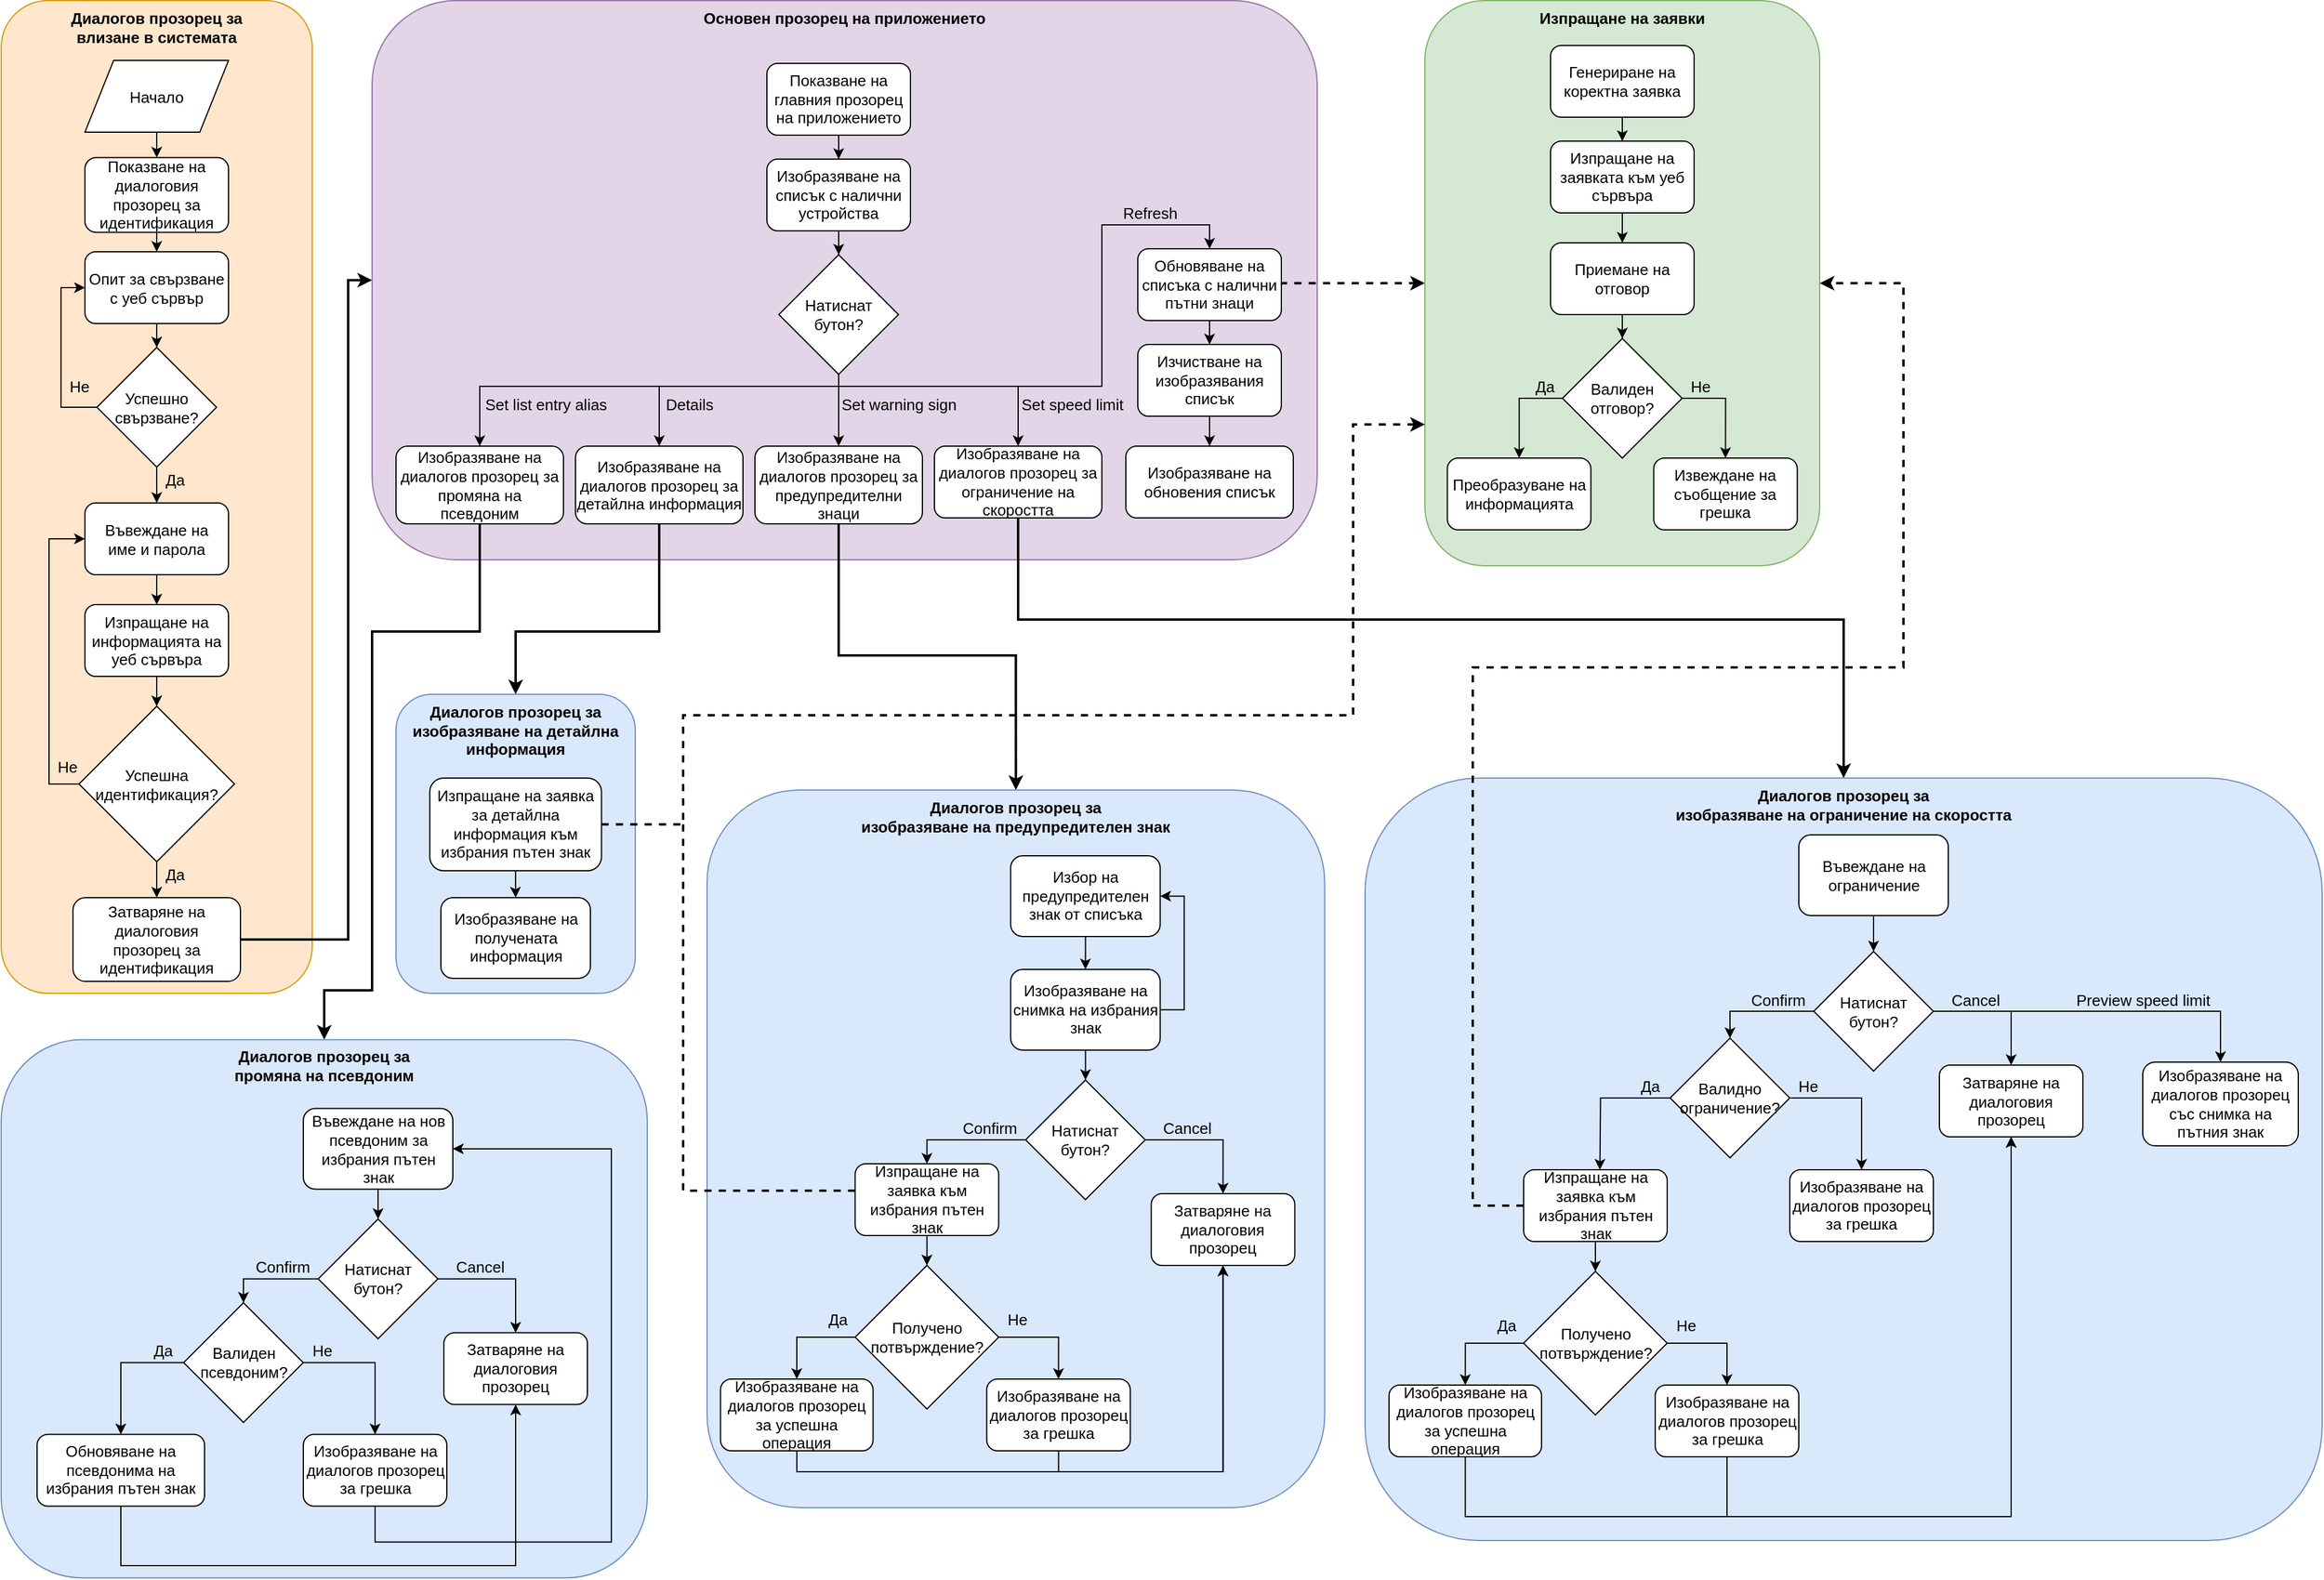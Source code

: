<mxfile version="12.7.4" type="device"><diagram id="zI6lfcJZvaM12TUqczS_" name="Page-1"><mxGraphModel dx="3197" dy="1188" grid="1" gridSize="10" guides="1" tooltips="1" connect="1" arrows="1" fold="1" page="1" pageScale="1" pageWidth="827" pageHeight="1169" math="0" shadow="0"><root><mxCell id="0"/><mxCell id="1" parent="0"/><mxCell id="-FjTckWxb3Ycc5qxKG0s-1" value="Диалогов прозорец за&lt;br style=&quot;font-size: 13px;&quot;&gt;влизане в системата" style="rounded=1;whiteSpace=wrap;html=1;fillColor=#ffe6cc;strokeColor=#d79b00;verticalAlign=top;fontStyle=1;fontSize=13;" parent="1" vertex="1"><mxGeometry x="-760" y="42.5" width="260" height="830" as="geometry"/></mxCell><mxCell id="-FjTckWxb3Ycc5qxKG0s-2" style="edgeStyle=orthogonalEdgeStyle;rounded=0;orthogonalLoop=1;jettySize=auto;html=1;entryX=0.5;entryY=0;entryDx=0;entryDy=0;fontSize=13;" parent="1" source="-FjTckWxb3Ycc5qxKG0s-3" target="-FjTckWxb3Ycc5qxKG0s-6" edge="1"><mxGeometry relative="1" as="geometry"/></mxCell><mxCell id="-FjTckWxb3Ycc5qxKG0s-3" value="Показване на диалоговия прозорец за идентификация" style="rounded=1;whiteSpace=wrap;html=1;fontSize=13;" parent="1" vertex="1"><mxGeometry x="-690" y="173.75" width="120" height="62.5" as="geometry"/></mxCell><mxCell id="I7zD-82byIb6SWqSSyx1-207" style="edgeStyle=orthogonalEdgeStyle;rounded=0;orthogonalLoop=1;jettySize=auto;html=1;entryX=0.5;entryY=0;entryDx=0;entryDy=0;endArrow=classic;endFill=1;strokeWidth=1;fontSize=13;" edge="1" parent="1" source="-FjTckWxb3Ycc5qxKG0s-5" target="-FjTckWxb3Ycc5qxKG0s-3"><mxGeometry relative="1" as="geometry"/></mxCell><mxCell id="-FjTckWxb3Ycc5qxKG0s-5" value="Начало" style="shape=parallelogram;perimeter=parallelogramPerimeter;whiteSpace=wrap;html=1;fontSize=13;" parent="1" vertex="1"><mxGeometry x="-690" y="92.5" width="120" height="60" as="geometry"/></mxCell><mxCell id="-FjTckWxb3Ycc5qxKG0s-9" style="edgeStyle=orthogonalEdgeStyle;rounded=0;orthogonalLoop=1;jettySize=auto;html=1;entryX=0.5;entryY=0;entryDx=0;entryDy=0;fontSize=13;" parent="1" source="-FjTckWxb3Ycc5qxKG0s-6" target="-FjTckWxb3Ycc5qxKG0s-8" edge="1"><mxGeometry relative="1" as="geometry"/></mxCell><mxCell id="-FjTckWxb3Ycc5qxKG0s-6" value="Опит за свързване&lt;br style=&quot;font-size: 13px;&quot;&gt;с уеб сървър" style="rounded=1;whiteSpace=wrap;html=1;fontSize=13;" parent="1" vertex="1"><mxGeometry x="-690" y="252.5" width="120" height="60" as="geometry"/></mxCell><mxCell id="-FjTckWxb3Ycc5qxKG0s-10" style="edgeStyle=orthogonalEdgeStyle;rounded=0;orthogonalLoop=1;jettySize=auto;html=1;entryX=0;entryY=0.5;entryDx=0;entryDy=0;exitX=0;exitY=0.5;exitDx=0;exitDy=0;fontSize=13;" parent="1" source="-FjTckWxb3Ycc5qxKG0s-8" target="-FjTckWxb3Ycc5qxKG0s-6" edge="1"><mxGeometry relative="1" as="geometry"/></mxCell><mxCell id="-FjTckWxb3Ycc5qxKG0s-13" style="edgeStyle=orthogonalEdgeStyle;rounded=0;orthogonalLoop=1;jettySize=auto;html=1;entryX=0.5;entryY=0;entryDx=0;entryDy=0;fontSize=13;" parent="1" source="-FjTckWxb3Ycc5qxKG0s-8" target="-FjTckWxb3Ycc5qxKG0s-12" edge="1"><mxGeometry relative="1" as="geometry"/></mxCell><mxCell id="-FjTckWxb3Ycc5qxKG0s-8" value="Успешно свързване?" style="rhombus;whiteSpace=wrap;html=1;fontSize=13;" parent="1" vertex="1"><mxGeometry x="-680" y="332.5" width="100" height="100" as="geometry"/></mxCell><mxCell id="-FjTckWxb3Ycc5qxKG0s-17" style="edgeStyle=orthogonalEdgeStyle;rounded=0;orthogonalLoop=1;jettySize=auto;html=1;entryX=0.5;entryY=0;entryDx=0;entryDy=0;fontSize=13;" parent="1" source="-FjTckWxb3Ycc5qxKG0s-12" target="-FjTckWxb3Ycc5qxKG0s-15" edge="1"><mxGeometry relative="1" as="geometry"/></mxCell><mxCell id="-FjTckWxb3Ycc5qxKG0s-12" value="Въвеждане на&lt;br style=&quot;font-size: 13px;&quot;&gt;име и парола" style="rounded=1;whiteSpace=wrap;html=1;fontSize=13;" parent="1" vertex="1"><mxGeometry x="-690" y="462.5" width="120" height="60" as="geometry"/></mxCell><mxCell id="-FjTckWxb3Ycc5qxKG0s-14" value="Да" style="text;html=1;align=center;verticalAlign=middle;resizable=0;points=[];autosize=1;fontSize=13;" parent="1" vertex="1"><mxGeometry x="-630" y="432.5" width="30" height="20" as="geometry"/></mxCell><mxCell id="-FjTckWxb3Ycc5qxKG0s-20" style="edgeStyle=orthogonalEdgeStyle;rounded=0;orthogonalLoop=1;jettySize=auto;html=1;entryX=0.5;entryY=0;entryDx=0;entryDy=0;fontSize=13;" parent="1" source="-FjTckWxb3Ycc5qxKG0s-15" target="-FjTckWxb3Ycc5qxKG0s-19" edge="1"><mxGeometry relative="1" as="geometry"/></mxCell><mxCell id="-FjTckWxb3Ycc5qxKG0s-15" value="Изпращане на информацията на уеб сървъра" style="rounded=1;whiteSpace=wrap;html=1;fontSize=13;" parent="1" vertex="1"><mxGeometry x="-690" y="547.5" width="120" height="60" as="geometry"/></mxCell><mxCell id="-FjTckWxb3Ycc5qxKG0s-21" style="edgeStyle=orthogonalEdgeStyle;rounded=0;orthogonalLoop=1;jettySize=auto;html=1;entryX=0;entryY=0.5;entryDx=0;entryDy=0;exitX=0;exitY=0.5;exitDx=0;exitDy=0;fontSize=13;" parent="1" source="-FjTckWxb3Ycc5qxKG0s-19" target="-FjTckWxb3Ycc5qxKG0s-12" edge="1"><mxGeometry relative="1" as="geometry"><Array as="points"><mxPoint x="-720" y="697.5"/><mxPoint x="-720" y="492.5"/></Array></mxGeometry></mxCell><mxCell id="-FjTckWxb3Ycc5qxKG0s-25" style="edgeStyle=orthogonalEdgeStyle;rounded=0;orthogonalLoop=1;jettySize=auto;html=1;fontSize=13;" parent="1" source="-FjTckWxb3Ycc5qxKG0s-19" target="-FjTckWxb3Ycc5qxKG0s-24" edge="1"><mxGeometry relative="1" as="geometry"/></mxCell><mxCell id="-FjTckWxb3Ycc5qxKG0s-19" value="Успешна идентификация?" style="rhombus;whiteSpace=wrap;html=1;fontSize=13;" parent="1" vertex="1"><mxGeometry x="-695" y="632.5" width="130" height="130" as="geometry"/></mxCell><mxCell id="-FjTckWxb3Ycc5qxKG0s-27" style="edgeStyle=orthogonalEdgeStyle;rounded=0;orthogonalLoop=1;jettySize=auto;html=1;entryX=0;entryY=0.5;entryDx=0;entryDy=0;strokeWidth=2;exitX=1;exitY=0.5;exitDx=0;exitDy=0;fontSize=13;" parent="1" source="-FjTckWxb3Ycc5qxKG0s-24" target="-FjTckWxb3Ycc5qxKG0s-26" edge="1"><mxGeometry relative="1" as="geometry"><Array as="points"><mxPoint x="-470" y="828"/><mxPoint x="-470" y="276"/></Array></mxGeometry></mxCell><mxCell id="-FjTckWxb3Ycc5qxKG0s-24" value="Затваряне на диалоговия&lt;br style=&quot;font-size: 13px;&quot;&gt;прозорец за идентификация" style="rounded=1;whiteSpace=wrap;html=1;fontSize=13;" parent="1" vertex="1"><mxGeometry x="-700" y="792.5" width="140" height="70" as="geometry"/></mxCell><mxCell id="-FjTckWxb3Ycc5qxKG0s-26" value="Основен прозорец на приложението" style="rounded=1;whiteSpace=wrap;html=1;verticalAlign=top;fontStyle=1;fillColor=#e1d5e7;strokeColor=#9673a6;fontSize=13;" parent="1" vertex="1"><mxGeometry x="-450" y="42.5" width="790" height="467.5" as="geometry"/></mxCell><mxCell id="-FjTckWxb3Ycc5qxKG0s-28" value="Да" style="text;html=1;align=center;verticalAlign=middle;resizable=0;points=[];autosize=1;fontSize=13;" parent="1" vertex="1"><mxGeometry x="-630" y="762.5" width="30" height="20" as="geometry"/></mxCell><mxCell id="I7zD-82byIb6SWqSSyx1-5" style="edgeStyle=orthogonalEdgeStyle;rounded=0;orthogonalLoop=1;jettySize=auto;html=1;entryX=0.5;entryY=0;entryDx=0;entryDy=0;fontSize=13;" edge="1" parent="1" source="-FjTckWxb3Ycc5qxKG0s-29" target="I7zD-82byIb6SWqSSyx1-2"><mxGeometry relative="1" as="geometry"/></mxCell><mxCell id="-FjTckWxb3Ycc5qxKG0s-29" value="Изобразяване на списък с налични устройства" style="rounded=1;whiteSpace=wrap;html=1;fontSize=13;" parent="1" vertex="1"><mxGeometry x="-120" y="175" width="120" height="60" as="geometry"/></mxCell><mxCell id="I7zD-82byIb6SWqSSyx1-4" style="edgeStyle=orthogonalEdgeStyle;rounded=0;orthogonalLoop=1;jettySize=auto;html=1;entryX=0.5;entryY=0;entryDx=0;entryDy=0;fontSize=13;" edge="1" parent="1" source="I7zD-82byIb6SWqSSyx1-1" target="-FjTckWxb3Ycc5qxKG0s-29"><mxGeometry relative="1" as="geometry"/></mxCell><mxCell id="I7zD-82byIb6SWqSSyx1-1" value="Показване на главния прозорец&lt;br style=&quot;font-size: 13px;&quot;&gt;на приложението" style="rounded=1;whiteSpace=wrap;html=1;fontSize=13;" vertex="1" parent="1"><mxGeometry x="-120" y="95" width="120" height="60" as="geometry"/></mxCell><mxCell id="I7zD-82byIb6SWqSSyx1-6" style="edgeStyle=orthogonalEdgeStyle;rounded=0;orthogonalLoop=1;jettySize=auto;html=1;entryX=0.5;entryY=0;entryDx=0;entryDy=0;exitX=0.5;exitY=1;exitDx=0;exitDy=0;fontSize=13;" edge="1" parent="1" source="I7zD-82byIb6SWqSSyx1-2" target="I7zD-82byIb6SWqSSyx1-3"><mxGeometry relative="1" as="geometry"><Array as="points"><mxPoint x="-60" y="365"/><mxPoint x="-360" y="365"/></Array></mxGeometry></mxCell><mxCell id="I7zD-82byIb6SWqSSyx1-10" style="edgeStyle=orthogonalEdgeStyle;rounded=0;orthogonalLoop=1;jettySize=auto;html=1;entryX=0.5;entryY=0;entryDx=0;entryDy=0;exitX=0.5;exitY=1;exitDx=0;exitDy=0;fontSize=13;" edge="1" parent="1" source="I7zD-82byIb6SWqSSyx1-2" target="I7zD-82byIb6SWqSSyx1-7"><mxGeometry relative="1" as="geometry"><Array as="points"><mxPoint x="-60" y="365"/><mxPoint x="-210" y="365"/></Array></mxGeometry></mxCell><mxCell id="I7zD-82byIb6SWqSSyx1-11" style="edgeStyle=orthogonalEdgeStyle;rounded=0;orthogonalLoop=1;jettySize=auto;html=1;entryX=0.5;entryY=0;entryDx=0;entryDy=0;fontSize=13;" edge="1" parent="1" source="I7zD-82byIb6SWqSSyx1-2" target="I7zD-82byIb6SWqSSyx1-9"><mxGeometry relative="1" as="geometry"/></mxCell><mxCell id="I7zD-82byIb6SWqSSyx1-14" style="edgeStyle=orthogonalEdgeStyle;rounded=0;orthogonalLoop=1;jettySize=auto;html=1;entryX=0.5;entryY=0;entryDx=0;entryDy=0;exitX=0.5;exitY=1;exitDx=0;exitDy=0;fontSize=13;" edge="1" parent="1" source="I7zD-82byIb6SWqSSyx1-2" target="I7zD-82byIb6SWqSSyx1-12"><mxGeometry relative="1" as="geometry"><Array as="points"><mxPoint x="-60" y="365"/><mxPoint x="90" y="365"/></Array></mxGeometry></mxCell><mxCell id="I7zD-82byIb6SWqSSyx1-2" value="Натиснат&lt;br style=&quot;font-size: 13px;&quot;&gt;бутон?" style="rhombus;whiteSpace=wrap;html=1;fontSize=13;" vertex="1" parent="1"><mxGeometry x="-110" y="255" width="100" height="100" as="geometry"/></mxCell><mxCell id="I7zD-82byIb6SWqSSyx1-40" style="edgeStyle=orthogonalEdgeStyle;rounded=0;orthogonalLoop=1;jettySize=auto;html=1;entryX=0;entryY=0.5;entryDx=0;entryDy=0;dashed=1;strokeWidth=2;exitX=1;exitY=0.5;exitDx=0;exitDy=0;fontSize=13;" edge="1" parent="1" source="I7zD-82byIb6SWqSSyx1-13" target="I7zD-82byIb6SWqSSyx1-19"><mxGeometry relative="1" as="geometry"><Array as="points"><mxPoint x="310" y="279"/></Array></mxGeometry></mxCell><mxCell id="I7zD-82byIb6SWqSSyx1-91" style="edgeStyle=orthogonalEdgeStyle;rounded=0;orthogonalLoop=1;jettySize=auto;html=1;entryX=0.5;entryY=0;entryDx=0;entryDy=0;strokeWidth=2;exitX=0.5;exitY=1;exitDx=0;exitDy=0;fontSize=13;" edge="1" parent="1" source="I7zD-82byIb6SWqSSyx1-3" target="I7zD-82byIb6SWqSSyx1-53"><mxGeometry relative="1" as="geometry"><Array as="points"><mxPoint x="-360" y="570"/><mxPoint x="-450" y="570"/><mxPoint x="-450" y="870"/><mxPoint x="-490" y="870"/></Array></mxGeometry></mxCell><mxCell id="I7zD-82byIb6SWqSSyx1-3" value="Изобразяване на диалогов прозорец за промяна на псевдоним" style="rounded=1;whiteSpace=wrap;html=1;fontSize=13;" vertex="1" parent="1"><mxGeometry x="-430" y="415" width="140" height="65" as="geometry"/></mxCell><mxCell id="I7zD-82byIb6SWqSSyx1-92" style="edgeStyle=orthogonalEdgeStyle;rounded=0;orthogonalLoop=1;jettySize=auto;html=1;entryX=0.5;entryY=0;entryDx=0;entryDy=0;strokeWidth=2;fontSize=13;" edge="1" parent="1" source="I7zD-82byIb6SWqSSyx1-7" target="I7zD-82byIb6SWqSSyx1-85"><mxGeometry relative="1" as="geometry"><Array as="points"><mxPoint x="-210" y="570"/><mxPoint x="-330" y="570"/></Array></mxGeometry></mxCell><mxCell id="I7zD-82byIb6SWqSSyx1-7" value="Изобразяване на диалогов прозорец за детайлна информация" style="rounded=1;whiteSpace=wrap;html=1;fontSize=13;" vertex="1" parent="1"><mxGeometry x="-280" y="415" width="140" height="65" as="geometry"/></mxCell><mxCell id="I7zD-82byIb6SWqSSyx1-122" style="edgeStyle=orthogonalEdgeStyle;rounded=0;orthogonalLoop=1;jettySize=auto;html=1;entryX=0.5;entryY=0;entryDx=0;entryDy=0;strokeWidth=2;fontSize=13;" edge="1" parent="1" source="I7zD-82byIb6SWqSSyx1-9" target="I7zD-82byIb6SWqSSyx1-96"><mxGeometry relative="1" as="geometry"><Array as="points"><mxPoint x="-60" y="590"/><mxPoint x="88" y="590"/></Array></mxGeometry></mxCell><mxCell id="I7zD-82byIb6SWqSSyx1-9" value="Изобразяване на диалогов прозорец за предупредителни знаци" style="rounded=1;whiteSpace=wrap;html=1;fontSize=13;" vertex="1" parent="1"><mxGeometry x="-130" y="415" width="140" height="65" as="geometry"/></mxCell><mxCell id="I7zD-82byIb6SWqSSyx1-199" style="edgeStyle=orthogonalEdgeStyle;rounded=0;orthogonalLoop=1;jettySize=auto;html=1;entryX=0.5;entryY=0;entryDx=0;entryDy=0;endArrow=classic;endFill=1;strokeWidth=2;fontSize=13;" edge="1" parent="1" source="I7zD-82byIb6SWqSSyx1-12" target="I7zD-82byIb6SWqSSyx1-149"><mxGeometry relative="1" as="geometry"><Array as="points"><mxPoint x="90" y="560"/><mxPoint x="780" y="560"/></Array></mxGeometry></mxCell><mxCell id="I7zD-82byIb6SWqSSyx1-12" value="Изобразяване на диалогов прозорец за ограничение на скоростта" style="rounded=1;whiteSpace=wrap;html=1;fontSize=13;" vertex="1" parent="1"><mxGeometry x="20" y="415" width="140" height="60" as="geometry"/></mxCell><mxCell id="I7zD-82byIb6SWqSSyx1-44" style="edgeStyle=orthogonalEdgeStyle;rounded=0;orthogonalLoop=1;jettySize=auto;html=1;entryX=0.5;entryY=0;entryDx=0;entryDy=0;strokeWidth=1;fontSize=13;" edge="1" parent="1" source="I7zD-82byIb6SWqSSyx1-13" target="I7zD-82byIb6SWqSSyx1-42"><mxGeometry relative="1" as="geometry"/></mxCell><mxCell id="I7zD-82byIb6SWqSSyx1-13" value="Обновяване на списъка с налични пътни знаци" style="rounded=1;whiteSpace=wrap;html=1;fontSize=13;" vertex="1" parent="1"><mxGeometry x="190" y="250" width="120" height="60" as="geometry"/></mxCell><mxCell id="I7zD-82byIb6SWqSSyx1-19" value="Изпращане на заявки" style="rounded=1;whiteSpace=wrap;html=1;verticalAlign=top;fontStyle=1;fillColor=#d5e8d4;strokeColor=#82b366;fontSize=13;" vertex="1" parent="1"><mxGeometry x="430" y="42.5" width="330" height="472.5" as="geometry"/></mxCell><mxCell id="I7zD-82byIb6SWqSSyx1-20" style="edgeStyle=orthogonalEdgeStyle;rounded=0;orthogonalLoop=1;jettySize=auto;html=1;entryX=0.5;entryY=0;entryDx=0;entryDy=0;strokeWidth=1;fontSize=13;" edge="1" parent="1" source="I7zD-82byIb6SWqSSyx1-21" target="I7zD-82byIb6SWqSSyx1-23"><mxGeometry relative="1" as="geometry"/></mxCell><mxCell id="I7zD-82byIb6SWqSSyx1-21" value="Генериране на коректна заявка" style="rounded=1;whiteSpace=wrap;html=1;fontSize=13;" vertex="1" parent="1"><mxGeometry x="535" y="80" width="120" height="60" as="geometry"/></mxCell><mxCell id="I7zD-82byIb6SWqSSyx1-22" style="edgeStyle=orthogonalEdgeStyle;rounded=0;orthogonalLoop=1;jettySize=auto;html=1;entryX=0.5;entryY=0;entryDx=0;entryDy=0;strokeWidth=1;fontSize=13;" edge="1" parent="1" source="I7zD-82byIb6SWqSSyx1-23" target="I7zD-82byIb6SWqSSyx1-25"><mxGeometry relative="1" as="geometry"/></mxCell><mxCell id="I7zD-82byIb6SWqSSyx1-23" value="Изпращане на заявката към уеб сървъра" style="rounded=1;whiteSpace=wrap;html=1;fontSize=13;" vertex="1" parent="1"><mxGeometry x="535" y="160" width="120" height="60" as="geometry"/></mxCell><mxCell id="I7zD-82byIb6SWqSSyx1-39" style="edgeStyle=orthogonalEdgeStyle;rounded=0;orthogonalLoop=1;jettySize=auto;html=1;entryX=0.5;entryY=0;entryDx=0;entryDy=0;fontSize=13;" edge="1" parent="1" source="I7zD-82byIb6SWqSSyx1-25" target="I7zD-82byIb6SWqSSyx1-31"><mxGeometry relative="1" as="geometry"/></mxCell><mxCell id="I7zD-82byIb6SWqSSyx1-25" value="Приемане на отговор" style="rounded=1;whiteSpace=wrap;html=1;fontSize=13;" vertex="1" parent="1"><mxGeometry x="535" y="245" width="120" height="60" as="geometry"/></mxCell><mxCell id="I7zD-82byIb6SWqSSyx1-33" style="edgeStyle=orthogonalEdgeStyle;rounded=0;orthogonalLoop=1;jettySize=auto;html=1;exitX=0;exitY=0.5;exitDx=0;exitDy=0;fontSize=13;" edge="1" parent="1" source="I7zD-82byIb6SWqSSyx1-31" target="I7zD-82byIb6SWqSSyx1-32"><mxGeometry relative="1" as="geometry"/></mxCell><mxCell id="I7zD-82byIb6SWqSSyx1-36" style="edgeStyle=orthogonalEdgeStyle;rounded=0;orthogonalLoop=1;jettySize=auto;html=1;entryX=0.5;entryY=0;entryDx=0;entryDy=0;exitX=1;exitY=0.5;exitDx=0;exitDy=0;fontSize=13;" edge="1" parent="1" source="I7zD-82byIb6SWqSSyx1-31" target="I7zD-82byIb6SWqSSyx1-35"><mxGeometry relative="1" as="geometry"/></mxCell><mxCell id="I7zD-82byIb6SWqSSyx1-31" value="Валиден отговор?" style="rhombus;whiteSpace=wrap;html=1;fontSize=13;" vertex="1" parent="1"><mxGeometry x="545" y="325" width="100" height="100" as="geometry"/></mxCell><mxCell id="I7zD-82byIb6SWqSSyx1-32" value="Преобразуване на информацията" style="rounded=1;whiteSpace=wrap;html=1;fontSize=13;" vertex="1" parent="1"><mxGeometry x="448.75" y="425" width="120" height="60" as="geometry"/></mxCell><mxCell id="I7zD-82byIb6SWqSSyx1-34" value="Да" style="text;html=1;align=center;verticalAlign=middle;resizable=0;points=[];autosize=1;fontSize=13;" vertex="1" parent="1"><mxGeometry x="515" y="355" width="30" height="20" as="geometry"/></mxCell><mxCell id="I7zD-82byIb6SWqSSyx1-35" value="Извеждане на съобщение за грешка" style="rounded=1;whiteSpace=wrap;html=1;fontSize=13;" vertex="1" parent="1"><mxGeometry x="621.25" y="425" width="120" height="60" as="geometry"/></mxCell><mxCell id="I7zD-82byIb6SWqSSyx1-37" value="Не" style="text;html=1;align=center;verticalAlign=middle;resizable=0;points=[];autosize=1;fontSize=13;" vertex="1" parent="1"><mxGeometry x="645" y="355" width="30" height="20" as="geometry"/></mxCell><mxCell id="I7zD-82byIb6SWqSSyx1-41" value="Set list entry alias" style="text;html=1;align=center;verticalAlign=middle;resizable=0;points=[];autosize=1;fontSize=13;" vertex="1" parent="1"><mxGeometry x="-365" y="370" width="120" height="20" as="geometry"/></mxCell><mxCell id="I7zD-82byIb6SWqSSyx1-45" style="edgeStyle=orthogonalEdgeStyle;rounded=0;orthogonalLoop=1;jettySize=auto;html=1;entryX=0.5;entryY=0;entryDx=0;entryDy=0;strokeWidth=1;fontSize=13;" edge="1" parent="1" source="I7zD-82byIb6SWqSSyx1-42" target="I7zD-82byIb6SWqSSyx1-43"><mxGeometry relative="1" as="geometry"/></mxCell><mxCell id="I7zD-82byIb6SWqSSyx1-42" value="Изчистване на изобразявания списък" style="rounded=1;whiteSpace=wrap;html=1;fontSize=13;" vertex="1" parent="1"><mxGeometry x="190" y="330" width="120" height="60" as="geometry"/></mxCell><mxCell id="I7zD-82byIb6SWqSSyx1-43" value="Изобразяване на обновения списък" style="rounded=1;whiteSpace=wrap;html=1;fontSize=13;" vertex="1" parent="1"><mxGeometry x="180" y="415" width="140" height="60" as="geometry"/></mxCell><mxCell id="I7zD-82byIb6SWqSSyx1-8" value="Refresh" style="text;html=1;align=center;verticalAlign=middle;resizable=0;points=[];autosize=1;fontSize=13;" vertex="1" parent="1"><mxGeometry x="170" y="210" width="60" height="20" as="geometry"/></mxCell><mxCell id="I7zD-82byIb6SWqSSyx1-49" style="edgeStyle=orthogonalEdgeStyle;rounded=0;orthogonalLoop=1;jettySize=auto;html=1;entryX=0.5;entryY=0;entryDx=0;entryDy=0;exitX=0.5;exitY=1;exitDx=0;exitDy=0;fontSize=13;" edge="1" parent="1" source="I7zD-82byIb6SWqSSyx1-2" target="I7zD-82byIb6SWqSSyx1-13"><mxGeometry relative="1" as="geometry"><mxPoint x="-60" y="355" as="sourcePoint"/><mxPoint x="250" y="245.5" as="targetPoint"/><Array as="points"><mxPoint x="-60" y="365"/><mxPoint x="160" y="365"/><mxPoint x="160" y="230"/><mxPoint x="250" y="230"/></Array></mxGeometry></mxCell><mxCell id="I7zD-82byIb6SWqSSyx1-53" value="Диалогов прозорец за&lt;br style=&quot;font-size: 13px;&quot;&gt;промяна на псевдоним" style="rounded=1;whiteSpace=wrap;html=1;fillColor=#dae8fc;strokeColor=#6c8ebf;verticalAlign=top;fontStyle=1;fontSize=13;" vertex="1" parent="1"><mxGeometry x="-760" y="911.25" width="540" height="450" as="geometry"/></mxCell><mxCell id="I7zD-82byIb6SWqSSyx1-58" style="edgeStyle=orthogonalEdgeStyle;rounded=0;orthogonalLoop=1;jettySize=auto;html=1;entryX=0.5;entryY=0;entryDx=0;entryDy=0;strokeWidth=1;fontSize=13;" edge="1" parent="1" source="I7zD-82byIb6SWqSSyx1-55" target="I7zD-82byIb6SWqSSyx1-57"><mxGeometry relative="1" as="geometry"/></mxCell><mxCell id="I7zD-82byIb6SWqSSyx1-55" value="Въвеждане на нов псевдоним за избрания пътен знак" style="rounded=1;whiteSpace=wrap;html=1;fontStyle=0;fontSize=13;" vertex="1" parent="1"><mxGeometry x="-507.5" y="968.75" width="125" height="67.5" as="geometry"/></mxCell><mxCell id="I7zD-82byIb6SWqSSyx1-60" style="edgeStyle=orthogonalEdgeStyle;rounded=0;orthogonalLoop=1;jettySize=auto;html=1;entryX=0.5;entryY=0;entryDx=0;entryDy=0;strokeWidth=1;fontSize=13;" edge="1" parent="1" source="I7zD-82byIb6SWqSSyx1-57" target="I7zD-82byIb6SWqSSyx1-59"><mxGeometry relative="1" as="geometry"/></mxCell><mxCell id="I7zD-82byIb6SWqSSyx1-63" style="edgeStyle=orthogonalEdgeStyle;rounded=0;orthogonalLoop=1;jettySize=auto;html=1;entryX=0.5;entryY=0;entryDx=0;entryDy=0;strokeWidth=1;exitX=1;exitY=0.5;exitDx=0;exitDy=0;fontSize=13;" edge="1" parent="1" source="I7zD-82byIb6SWqSSyx1-57" target="I7zD-82byIb6SWqSSyx1-65"><mxGeometry relative="1" as="geometry"><mxPoint x="-330.97" y="1147.5" as="targetPoint"/></mxGeometry></mxCell><mxCell id="I7zD-82byIb6SWqSSyx1-57" value="Натиснат&lt;br style=&quot;font-size: 13px;&quot;&gt;бутон?" style="rhombus;whiteSpace=wrap;html=1;fontSize=13;" vertex="1" parent="1"><mxGeometry x="-495" y="1061.25" width="100" height="100" as="geometry"/></mxCell><mxCell id="I7zD-82byIb6SWqSSyx1-71" style="edgeStyle=orthogonalEdgeStyle;rounded=0;orthogonalLoop=1;jettySize=auto;html=1;entryX=0.5;entryY=0;entryDx=0;entryDy=0;strokeWidth=1;exitX=0;exitY=0.5;exitDx=0;exitDy=0;fontSize=13;" edge="1" parent="1" source="I7zD-82byIb6SWqSSyx1-59" target="I7zD-82byIb6SWqSSyx1-70"><mxGeometry relative="1" as="geometry"/></mxCell><mxCell id="I7zD-82byIb6SWqSSyx1-72" style="edgeStyle=orthogonalEdgeStyle;rounded=0;orthogonalLoop=1;jettySize=auto;html=1;entryX=0.5;entryY=0;entryDx=0;entryDy=0;strokeWidth=1;exitX=1;exitY=0.5;exitDx=0;exitDy=0;fontSize=13;" edge="1" parent="1" source="I7zD-82byIb6SWqSSyx1-59" target="I7zD-82byIb6SWqSSyx1-69"><mxGeometry relative="1" as="geometry"/></mxCell><mxCell id="I7zD-82byIb6SWqSSyx1-59" value="Валиден псевдоним?" style="rhombus;whiteSpace=wrap;html=1;fontSize=13;" vertex="1" parent="1"><mxGeometry x="-607.5" y="1131.25" width="100" height="100" as="geometry"/></mxCell><mxCell id="I7zD-82byIb6SWqSSyx1-61" value="Confirm" style="text;html=1;align=center;verticalAlign=middle;resizable=0;points=[];autosize=1;fontSize=13;" vertex="1" parent="1"><mxGeometry x="-555" y="1091.25" width="60" height="20" as="geometry"/></mxCell><mxCell id="I7zD-82byIb6SWqSSyx1-64" value="Cancel" style="text;html=1;align=center;verticalAlign=middle;resizable=0;points=[];autosize=1;fontSize=13;" vertex="1" parent="1"><mxGeometry x="-390" y="1091.25" width="60" height="20" as="geometry"/></mxCell><mxCell id="I7zD-82byIb6SWqSSyx1-65" value="Затваряне на диалоговия&lt;br style=&quot;font-size: 13px;&quot;&gt;прозорец" style="rounded=1;whiteSpace=wrap;html=1;fontSize=13;" vertex="1" parent="1"><mxGeometry x="-390" y="1156.25" width="120" height="60" as="geometry"/></mxCell><mxCell id="I7zD-82byIb6SWqSSyx1-76" style="edgeStyle=orthogonalEdgeStyle;rounded=0;orthogonalLoop=1;jettySize=auto;html=1;entryX=1;entryY=0.5;entryDx=0;entryDy=0;strokeWidth=1;fontSize=13;" edge="1" parent="1" source="I7zD-82byIb6SWqSSyx1-69" target="I7zD-82byIb6SWqSSyx1-55"><mxGeometry relative="1" as="geometry"><Array as="points"><mxPoint x="-447" y="1331.25"/><mxPoint x="-250" y="1331.25"/><mxPoint x="-250" y="1002.25"/></Array></mxGeometry></mxCell><mxCell id="I7zD-82byIb6SWqSSyx1-69" value="Изобразяване на диалогов прозорец за грешка" style="rounded=1;whiteSpace=wrap;html=1;fontSize=13;" vertex="1" parent="1"><mxGeometry x="-507.5" y="1241.25" width="120" height="60" as="geometry"/></mxCell><mxCell id="I7zD-82byIb6SWqSSyx1-77" style="edgeStyle=orthogonalEdgeStyle;rounded=0;orthogonalLoop=1;jettySize=auto;html=1;entryX=0.5;entryY=1;entryDx=0;entryDy=0;strokeWidth=1;fontSize=13;exitX=0.5;exitY=1;exitDx=0;exitDy=0;" edge="1" parent="1" source="I7zD-82byIb6SWqSSyx1-70" target="I7zD-82byIb6SWqSSyx1-65"><mxGeometry relative="1" as="geometry"><Array as="points"><mxPoint x="-660" y="1351"/><mxPoint x="-330" y="1351"/></Array></mxGeometry></mxCell><mxCell id="I7zD-82byIb6SWqSSyx1-70" value="Обновяване на псевдонима на избрания пътен знак" style="rounded=1;whiteSpace=wrap;html=1;fontSize=13;" vertex="1" parent="1"><mxGeometry x="-730" y="1241.25" width="140" height="60" as="geometry"/></mxCell><mxCell id="I7zD-82byIb6SWqSSyx1-74" value="Да" style="text;html=1;align=center;verticalAlign=middle;resizable=0;points=[];autosize=1;fontSize=13;" vertex="1" parent="1"><mxGeometry x="-640" y="1161.25" width="30" height="20" as="geometry"/></mxCell><mxCell id="I7zD-82byIb6SWqSSyx1-75" value="Не" style="text;html=1;align=center;verticalAlign=middle;resizable=0;points=[];autosize=1;fontSize=13;" vertex="1" parent="1"><mxGeometry x="-507.5" y="1161.25" width="30" height="20" as="geometry"/></mxCell><mxCell id="I7zD-82byIb6SWqSSyx1-79" value="Details" style="text;html=1;align=center;verticalAlign=middle;resizable=0;points=[];autosize=1;fontSize=13;" vertex="1" parent="1"><mxGeometry x="-215" y="370" width="60" height="20" as="geometry"/></mxCell><mxCell id="I7zD-82byIb6SWqSSyx1-85" value="Диалогов прозорец за&lt;br style=&quot;font-size: 13px;&quot;&gt;изобразяване на детайлна информация" style="rounded=1;whiteSpace=wrap;html=1;fillColor=#dae8fc;strokeColor=#6c8ebf;verticalAlign=top;fontStyle=1;fontSize=13;" vertex="1" parent="1"><mxGeometry x="-430" y="622.5" width="200" height="250" as="geometry"/></mxCell><mxCell id="I7zD-82byIb6SWqSSyx1-86" style="edgeStyle=orthogonalEdgeStyle;rounded=0;orthogonalLoop=1;jettySize=auto;html=1;entryX=0.5;entryY=0;entryDx=0;entryDy=0;strokeWidth=1;fontSize=13;" edge="1" parent="1" source="I7zD-82byIb6SWqSSyx1-87" target="I7zD-82byIb6SWqSSyx1-88"><mxGeometry relative="1" as="geometry"/></mxCell><mxCell id="I7zD-82byIb6SWqSSyx1-94" style="edgeStyle=orthogonalEdgeStyle;rounded=0;orthogonalLoop=1;jettySize=auto;html=1;entryX=0;entryY=0.75;entryDx=0;entryDy=0;dashed=1;strokeWidth=2;exitX=1;exitY=0.5;exitDx=0;exitDy=0;fontSize=13;" edge="1" parent="1" source="I7zD-82byIb6SWqSSyx1-87" target="I7zD-82byIb6SWqSSyx1-19"><mxGeometry relative="1" as="geometry"><Array as="points"><mxPoint x="-190" y="731"/><mxPoint x="-190" y="640"/><mxPoint x="370" y="640"/><mxPoint x="370" y="397"/></Array></mxGeometry></mxCell><mxCell id="I7zD-82byIb6SWqSSyx1-87" value="Изпращане на заявка&lt;br style=&quot;font-size: 13px;&quot;&gt;за детайлна информация към избрания пътен знак" style="rounded=1;whiteSpace=wrap;html=1;fontSize=13;" vertex="1" parent="1"><mxGeometry x="-401.76" y="692.5" width="143.52" height="77.5" as="geometry"/></mxCell><mxCell id="I7zD-82byIb6SWqSSyx1-88" value="Изобразяване на получената информация" style="rounded=1;whiteSpace=wrap;html=1;fontSize=13;" vertex="1" parent="1"><mxGeometry x="-392.5" y="792.5" width="125" height="67.5" as="geometry"/></mxCell><mxCell id="I7zD-82byIb6SWqSSyx1-95" value="Set warning sign" style="text;html=1;align=center;verticalAlign=middle;resizable=0;points=[];autosize=1;fontSize=13;" vertex="1" parent="1"><mxGeometry x="-65" y="370" width="110" height="20" as="geometry"/></mxCell><mxCell id="I7zD-82byIb6SWqSSyx1-96" value="Диалогов прозорец за&lt;br style=&quot;font-size: 13px;&quot;&gt;изобразяване на предупредителен знак" style="rounded=1;whiteSpace=wrap;html=1;fillColor=#dae8fc;strokeColor=#6c8ebf;verticalAlign=top;fontStyle=1;fontSize=13;" vertex="1" parent="1"><mxGeometry x="-170" y="702.5" width="516.25" height="600" as="geometry"/></mxCell><mxCell id="I7zD-82byIb6SWqSSyx1-115" style="edgeStyle=orthogonalEdgeStyle;rounded=0;orthogonalLoop=1;jettySize=auto;html=1;entryX=0.5;entryY=0;entryDx=0;entryDy=0;strokeWidth=1;fontSize=13;" edge="1" parent="1" source="I7zD-82byIb6SWqSSyx1-98" target="I7zD-82byIb6SWqSSyx1-114"><mxGeometry relative="1" as="geometry"/></mxCell><mxCell id="I7zD-82byIb6SWqSSyx1-98" value="Избор на предупредителен знак от списъка" style="rounded=1;whiteSpace=wrap;html=1;fontSize=13;" vertex="1" parent="1"><mxGeometry x="83.75" y="757.5" width="125" height="67.5" as="geometry"/></mxCell><mxCell id="I7zD-82byIb6SWqSSyx1-99" style="edgeStyle=orthogonalEdgeStyle;rounded=0;orthogonalLoop=1;jettySize=auto;html=1;entryX=0.5;entryY=0;entryDx=0;entryDy=0;strokeWidth=1;fontSize=13;" edge="1" parent="1" source="I7zD-82byIb6SWqSSyx1-101" target="I7zD-82byIb6SWqSSyx1-117"><mxGeometry relative="1" as="geometry"/></mxCell><mxCell id="I7zD-82byIb6SWqSSyx1-100" style="edgeStyle=orthogonalEdgeStyle;rounded=0;orthogonalLoop=1;jettySize=auto;html=1;entryX=0.5;entryY=0;entryDx=0;entryDy=0;strokeWidth=1;exitX=1;exitY=0.5;exitDx=0;exitDy=0;fontSize=13;" edge="1" parent="1" source="I7zD-82byIb6SWqSSyx1-101" target="I7zD-82byIb6SWqSSyx1-107"><mxGeometry relative="1" as="geometry"><mxPoint x="260.28" y="1031.25" as="targetPoint"/></mxGeometry></mxCell><mxCell id="I7zD-82byIb6SWqSSyx1-101" value="Натиснат&lt;br style=&quot;font-size: 13px;&quot;&gt;бутон?" style="rhombus;whiteSpace=wrap;html=1;fontSize=13;" vertex="1" parent="1"><mxGeometry x="96.25" y="945" width="100" height="100" as="geometry"/></mxCell><mxCell id="I7zD-82byIb6SWqSSyx1-102" style="edgeStyle=orthogonalEdgeStyle;rounded=0;orthogonalLoop=1;jettySize=auto;html=1;entryX=0.5;entryY=0;entryDx=0;entryDy=0;strokeWidth=1;exitX=0;exitY=0.5;exitDx=0;exitDy=0;fontSize=13;" edge="1" parent="1" source="I7zD-82byIb6SWqSSyx1-104" target="I7zD-82byIb6SWqSSyx1-111"><mxGeometry relative="1" as="geometry"/></mxCell><mxCell id="I7zD-82byIb6SWqSSyx1-103" style="edgeStyle=orthogonalEdgeStyle;rounded=0;orthogonalLoop=1;jettySize=auto;html=1;entryX=0.5;entryY=0;entryDx=0;entryDy=0;strokeWidth=1;exitX=1;exitY=0.5;exitDx=0;exitDy=0;fontSize=13;" edge="1" parent="1" source="I7zD-82byIb6SWqSSyx1-104" target="I7zD-82byIb6SWqSSyx1-109"><mxGeometry relative="1" as="geometry"/></mxCell><mxCell id="I7zD-82byIb6SWqSSyx1-104" value="Получено потвърждение?" style="rhombus;whiteSpace=wrap;html=1;fontSize=13;" vertex="1" parent="1"><mxGeometry x="-46.25" y="1100" width="120" height="120" as="geometry"/></mxCell><mxCell id="I7zD-82byIb6SWqSSyx1-105" value="Confirm" style="text;html=1;align=center;verticalAlign=middle;resizable=0;points=[];autosize=1;fontSize=13;" vertex="1" parent="1"><mxGeometry x="36.25" y="975" width="60" height="20" as="geometry"/></mxCell><mxCell id="I7zD-82byIb6SWqSSyx1-106" value="Cancel" style="text;html=1;align=center;verticalAlign=middle;resizable=0;points=[];autosize=1;fontSize=13;" vertex="1" parent="1"><mxGeometry x="201.25" y="975" width="60" height="20" as="geometry"/></mxCell><mxCell id="I7zD-82byIb6SWqSSyx1-107" value="Затваряне на диалоговия&lt;br style=&quot;font-size: 13px;&quot;&gt;прозорец" style="rounded=1;whiteSpace=wrap;html=1;fontSize=13;" vertex="1" parent="1"><mxGeometry x="201.25" y="1040" width="120" height="60" as="geometry"/></mxCell><mxCell id="I7zD-82byIb6SWqSSyx1-119" style="edgeStyle=orthogonalEdgeStyle;rounded=0;orthogonalLoop=1;jettySize=auto;html=1;entryX=0.5;entryY=1;entryDx=0;entryDy=0;strokeWidth=1;fontSize=13;" edge="1" parent="1" source="I7zD-82byIb6SWqSSyx1-109" target="I7zD-82byIb6SWqSSyx1-107"><mxGeometry relative="1" as="geometry"><Array as="points"><mxPoint x="124" y="1272.5"/><mxPoint x="261" y="1272.5"/></Array></mxGeometry></mxCell><mxCell id="I7zD-82byIb6SWqSSyx1-109" value="Изобразяване на диалогов прозорец за грешка" style="rounded=1;whiteSpace=wrap;html=1;fontSize=13;" vertex="1" parent="1"><mxGeometry x="63.75" y="1195" width="120" height="60" as="geometry"/></mxCell><mxCell id="I7zD-82byIb6SWqSSyx1-110" style="edgeStyle=orthogonalEdgeStyle;rounded=0;orthogonalLoop=1;jettySize=auto;html=1;entryX=0.5;entryY=1;entryDx=0;entryDy=0;strokeWidth=1;fontSize=13;" edge="1" parent="1" source="I7zD-82byIb6SWqSSyx1-111" target="I7zD-82byIb6SWqSSyx1-107"><mxGeometry relative="1" as="geometry"><Array as="points"><mxPoint x="-95" y="1272.5"/><mxPoint x="261" y="1272.5"/></Array></mxGeometry></mxCell><mxCell id="I7zD-82byIb6SWqSSyx1-111" value="Изобразяване на диалогов прозорец за успешна операция" style="rounded=1;whiteSpace=wrap;html=1;fontSize=13;" vertex="1" parent="1"><mxGeometry x="-158.75" y="1195" width="127.5" height="60" as="geometry"/></mxCell><mxCell id="I7zD-82byIb6SWqSSyx1-112" value="Да" style="text;html=1;align=center;verticalAlign=middle;resizable=0;points=[];autosize=1;fontSize=13;" vertex="1" parent="1"><mxGeometry x="-76.25" y="1135" width="30" height="20" as="geometry"/></mxCell><mxCell id="I7zD-82byIb6SWqSSyx1-113" value="Не" style="text;html=1;align=center;verticalAlign=middle;resizable=0;points=[];autosize=1;fontSize=13;" vertex="1" parent="1"><mxGeometry x="73.75" y="1135" width="30" height="20" as="geometry"/></mxCell><mxCell id="I7zD-82byIb6SWqSSyx1-116" style="edgeStyle=orthogonalEdgeStyle;rounded=0;orthogonalLoop=1;jettySize=auto;html=1;strokeWidth=1;fontSize=13;" edge="1" parent="1" source="I7zD-82byIb6SWqSSyx1-114" target="I7zD-82byIb6SWqSSyx1-101"><mxGeometry relative="1" as="geometry"/></mxCell><mxCell id="I7zD-82byIb6SWqSSyx1-120" style="edgeStyle=orthogonalEdgeStyle;rounded=0;orthogonalLoop=1;jettySize=auto;html=1;entryX=1;entryY=0.5;entryDx=0;entryDy=0;strokeWidth=1;exitX=1;exitY=0.5;exitDx=0;exitDy=0;fontSize=13;" edge="1" parent="1" source="I7zD-82byIb6SWqSSyx1-114" target="I7zD-82byIb6SWqSSyx1-98"><mxGeometry relative="1" as="geometry"/></mxCell><mxCell id="I7zD-82byIb6SWqSSyx1-114" value="Изобразяване на снимка на избрания знак" style="rounded=1;whiteSpace=wrap;html=1;fontSize=13;" vertex="1" parent="1"><mxGeometry x="83.75" y="852.5" width="125" height="67.5" as="geometry"/></mxCell><mxCell id="I7zD-82byIb6SWqSSyx1-118" style="edgeStyle=orthogonalEdgeStyle;rounded=0;orthogonalLoop=1;jettySize=auto;html=1;entryX=0.5;entryY=0;entryDx=0;entryDy=0;strokeWidth=1;fontSize=13;" edge="1" parent="1" source="I7zD-82byIb6SWqSSyx1-117" target="I7zD-82byIb6SWqSSyx1-104"><mxGeometry relative="1" as="geometry"/></mxCell><mxCell id="I7zD-82byIb6SWqSSyx1-124" style="edgeStyle=orthogonalEdgeStyle;rounded=0;orthogonalLoop=1;jettySize=auto;html=1;dashed=1;strokeWidth=2;endArrow=none;endFill=0;fontSize=13;" edge="1" parent="1" source="I7zD-82byIb6SWqSSyx1-117"><mxGeometry relative="1" as="geometry"><mxPoint x="-190" y="730" as="targetPoint"/><Array as="points"><mxPoint x="-190" y="1037.5"/></Array></mxGeometry></mxCell><mxCell id="I7zD-82byIb6SWqSSyx1-117" value="Изпращане на заявка към избрания пътен знак" style="rounded=1;whiteSpace=wrap;html=1;fontSize=13;" vertex="1" parent="1"><mxGeometry x="-46.25" y="1015" width="120" height="60" as="geometry"/></mxCell><mxCell id="I7zD-82byIb6SWqSSyx1-125" value="Set speed limit" style="text;html=1;align=center;verticalAlign=middle;resizable=0;points=[];autosize=1;fontSize=13;" vertex="1" parent="1"><mxGeometry x="85" y="370" width="100" height="20" as="geometry"/></mxCell><mxCell id="I7zD-82byIb6SWqSSyx1-149" value="Диалогов прозорец за&lt;br style=&quot;font-size: 13px;&quot;&gt;изобразяване на ограничение на скоростта" style="rounded=1;whiteSpace=wrap;html=1;fillColor=#dae8fc;strokeColor=#6c8ebf;verticalAlign=top;fontStyle=1;fontSize=13;" vertex="1" parent="1"><mxGeometry x="380" y="692.5" width="800" height="637.5" as="geometry"/></mxCell><mxCell id="I7zD-82byIb6SWqSSyx1-172" style="edgeStyle=orthogonalEdgeStyle;rounded=0;orthogonalLoop=1;jettySize=auto;html=1;entryX=0.5;entryY=0;entryDx=0;entryDy=0;endArrow=classic;endFill=1;strokeWidth=1;fontSize=13;" edge="1" parent="1" source="I7zD-82byIb6SWqSSyx1-151" target="I7zD-82byIb6SWqSSyx1-154"><mxGeometry relative="1" as="geometry"/></mxCell><mxCell id="I7zD-82byIb6SWqSSyx1-151" value="Въвеждане на ограничение" style="rounded=1;whiteSpace=wrap;html=1;fontSize=13;" vertex="1" parent="1"><mxGeometry x="742.5" y="740" width="125" height="67.5" as="geometry"/></mxCell><mxCell id="I7zD-82byIb6SWqSSyx1-153" style="edgeStyle=orthogonalEdgeStyle;rounded=0;orthogonalLoop=1;jettySize=auto;html=1;entryX=0.5;entryY=0;entryDx=0;entryDy=0;strokeWidth=1;exitX=1;exitY=0.5;exitDx=0;exitDy=0;fontSize=13;" edge="1" parent="1" source="I7zD-82byIb6SWqSSyx1-154" target="I7zD-82byIb6SWqSSyx1-160"><mxGeometry relative="1" as="geometry"><mxPoint x="919.03" y="923.75" as="targetPoint"/></mxGeometry></mxCell><mxCell id="I7zD-82byIb6SWqSSyx1-191" style="edgeStyle=orthogonalEdgeStyle;rounded=0;orthogonalLoop=1;jettySize=auto;html=1;entryX=0.5;entryY=0;entryDx=0;entryDy=0;endArrow=classic;endFill=1;strokeWidth=1;fontSize=13;" edge="1" parent="1" source="I7zD-82byIb6SWqSSyx1-154" target="I7zD-82byIb6SWqSSyx1-186"><mxGeometry relative="1" as="geometry"/></mxCell><mxCell id="I7zD-82byIb6SWqSSyx1-193" style="edgeStyle=orthogonalEdgeStyle;rounded=0;orthogonalLoop=1;jettySize=auto;html=1;entryX=0.5;entryY=0;entryDx=0;entryDy=0;endArrow=classic;endFill=1;strokeWidth=1;fontSize=13;" edge="1" parent="1" source="I7zD-82byIb6SWqSSyx1-154" target="I7zD-82byIb6SWqSSyx1-192"><mxGeometry relative="1" as="geometry"/></mxCell><mxCell id="I7zD-82byIb6SWqSSyx1-154" value="Натиснат&lt;br style=&quot;font-size: 13px;&quot;&gt;бутон?" style="rhombus;whiteSpace=wrap;html=1;fontSize=13;" vertex="1" parent="1"><mxGeometry x="755" y="837.5" width="100" height="100" as="geometry"/></mxCell><mxCell id="I7zD-82byIb6SWqSSyx1-155" style="edgeStyle=orthogonalEdgeStyle;rounded=0;orthogonalLoop=1;jettySize=auto;html=1;entryX=0.5;entryY=0;entryDx=0;entryDy=0;strokeWidth=1;exitX=0;exitY=0.5;exitDx=0;exitDy=0;fontSize=13;" edge="1" parent="1" source="I7zD-82byIb6SWqSSyx1-157" target="I7zD-82byIb6SWqSSyx1-164"><mxGeometry relative="1" as="geometry"/></mxCell><mxCell id="I7zD-82byIb6SWqSSyx1-156" style="edgeStyle=orthogonalEdgeStyle;rounded=0;orthogonalLoop=1;jettySize=auto;html=1;entryX=0.5;entryY=0;entryDx=0;entryDy=0;strokeWidth=1;exitX=1;exitY=0.5;exitDx=0;exitDy=0;fontSize=13;" edge="1" parent="1" source="I7zD-82byIb6SWqSSyx1-157" target="I7zD-82byIb6SWqSSyx1-162"><mxGeometry relative="1" as="geometry"/></mxCell><mxCell id="I7zD-82byIb6SWqSSyx1-157" value="Получено потвърждение?" style="rhombus;whiteSpace=wrap;html=1;fontSize=13;" vertex="1" parent="1"><mxGeometry x="512.5" y="1105" width="120" height="120" as="geometry"/></mxCell><mxCell id="I7zD-82byIb6SWqSSyx1-158" value="Confirm" style="text;html=1;align=center;verticalAlign=middle;resizable=0;points=[];autosize=1;fontSize=13;" vertex="1" parent="1"><mxGeometry x="695" y="867.5" width="60" height="20" as="geometry"/></mxCell><mxCell id="I7zD-82byIb6SWqSSyx1-159" value="Cancel" style="text;html=1;align=center;verticalAlign=middle;resizable=0;points=[];autosize=1;fontSize=13;" vertex="1" parent="1"><mxGeometry x="860" y="867.5" width="60" height="20" as="geometry"/></mxCell><mxCell id="I7zD-82byIb6SWqSSyx1-160" value="Затваряне на диалоговия&lt;br style=&quot;font-size: 13px;&quot;&gt;прозорец" style="rounded=1;whiteSpace=wrap;html=1;fontSize=13;" vertex="1" parent="1"><mxGeometry x="860" y="932.5" width="120" height="60" as="geometry"/></mxCell><mxCell id="I7zD-82byIb6SWqSSyx1-161" style="edgeStyle=orthogonalEdgeStyle;rounded=0;orthogonalLoop=1;jettySize=auto;html=1;entryX=0.5;entryY=1;entryDx=0;entryDy=0;strokeWidth=1;exitX=0.5;exitY=1;exitDx=0;exitDy=0;fontSize=13;" edge="1" parent="1" source="I7zD-82byIb6SWqSSyx1-162" target="I7zD-82byIb6SWqSSyx1-160"><mxGeometry relative="1" as="geometry"><Array as="points"><mxPoint x="682" y="1310"/><mxPoint x="920" y="1310"/></Array></mxGeometry></mxCell><mxCell id="I7zD-82byIb6SWqSSyx1-162" value="Изобразяване на диалогов прозорец за грешка" style="rounded=1;whiteSpace=wrap;html=1;fontSize=13;" vertex="1" parent="1"><mxGeometry x="622.5" y="1200" width="120" height="60" as="geometry"/></mxCell><mxCell id="I7zD-82byIb6SWqSSyx1-163" style="edgeStyle=orthogonalEdgeStyle;rounded=0;orthogonalLoop=1;jettySize=auto;html=1;entryX=0.5;entryY=1;entryDx=0;entryDy=0;strokeWidth=1;fontSize=13;" edge="1" parent="1" source="I7zD-82byIb6SWqSSyx1-164" target="I7zD-82byIb6SWqSSyx1-160"><mxGeometry relative="1" as="geometry"><Array as="points"><mxPoint x="464" y="1310"/><mxPoint x="920" y="1310"/></Array></mxGeometry></mxCell><mxCell id="I7zD-82byIb6SWqSSyx1-164" value="Изобразяване на диалогов прозорец за успешна операция" style="rounded=1;whiteSpace=wrap;html=1;fontSize=13;" vertex="1" parent="1"><mxGeometry x="400" y="1200" width="127.5" height="60" as="geometry"/></mxCell><mxCell id="I7zD-82byIb6SWqSSyx1-165" value="Да" style="text;html=1;align=center;verticalAlign=middle;resizable=0;points=[];autosize=1;fontSize=13;" vertex="1" parent="1"><mxGeometry x="482.5" y="1140" width="30" height="20" as="geometry"/></mxCell><mxCell id="I7zD-82byIb6SWqSSyx1-166" value="Не" style="text;html=1;align=center;verticalAlign=middle;resizable=0;points=[];autosize=1;fontSize=13;" vertex="1" parent="1"><mxGeometry x="632.5" y="1140" width="30" height="20" as="geometry"/></mxCell><mxCell id="I7zD-82byIb6SWqSSyx1-170" style="edgeStyle=orthogonalEdgeStyle;rounded=0;orthogonalLoop=1;jettySize=auto;html=1;entryX=0.5;entryY=0;entryDx=0;entryDy=0;strokeWidth=1;fontSize=13;" edge="1" parent="1" source="I7zD-82byIb6SWqSSyx1-171" target="I7zD-82byIb6SWqSSyx1-157"><mxGeometry relative="1" as="geometry"/></mxCell><mxCell id="I7zD-82byIb6SWqSSyx1-197" style="edgeStyle=orthogonalEdgeStyle;rounded=0;orthogonalLoop=1;jettySize=auto;html=1;entryX=1;entryY=0.5;entryDx=0;entryDy=0;endArrow=classic;endFill=1;strokeWidth=2;dashed=1;exitX=0;exitY=0.5;exitDx=0;exitDy=0;fontSize=13;" edge="1" parent="1" source="I7zD-82byIb6SWqSSyx1-171" target="I7zD-82byIb6SWqSSyx1-19"><mxGeometry relative="1" as="geometry"><Array as="points"><mxPoint x="470" y="1050"/><mxPoint x="470" y="600"/><mxPoint x="830" y="600"/><mxPoint x="830" y="279"/></Array></mxGeometry></mxCell><mxCell id="I7zD-82byIb6SWqSSyx1-171" value="Изпращане на заявка към избрания пътен знак" style="rounded=1;whiteSpace=wrap;html=1;fontSize=13;" vertex="1" parent="1"><mxGeometry x="512.5" y="1020" width="120" height="60" as="geometry"/></mxCell><mxCell id="I7zD-82byIb6SWqSSyx1-184" style="edgeStyle=orthogonalEdgeStyle;rounded=0;orthogonalLoop=1;jettySize=auto;html=1;entryX=0.5;entryY=0;entryDx=0;entryDy=0;strokeWidth=1;exitX=0;exitY=0.5;exitDx=0;exitDy=0;fontSize=13;" edge="1" parent="1" source="I7zD-82byIb6SWqSSyx1-186"><mxGeometry relative="1" as="geometry"><mxPoint x="576.25" y="1020" as="targetPoint"/></mxGeometry></mxCell><mxCell id="I7zD-82byIb6SWqSSyx1-185" style="edgeStyle=orthogonalEdgeStyle;rounded=0;orthogonalLoop=1;jettySize=auto;html=1;entryX=0.5;entryY=0;entryDx=0;entryDy=0;strokeWidth=1;exitX=1;exitY=0.5;exitDx=0;exitDy=0;fontSize=13;" edge="1" parent="1" source="I7zD-82byIb6SWqSSyx1-186" target="I7zD-82byIb6SWqSSyx1-187"><mxGeometry relative="1" as="geometry"/></mxCell><mxCell id="I7zD-82byIb6SWqSSyx1-186" value="Валидно ограничение?" style="rhombus;whiteSpace=wrap;html=1;fontSize=13;" vertex="1" parent="1"><mxGeometry x="635" y="910" width="100" height="100" as="geometry"/></mxCell><mxCell id="I7zD-82byIb6SWqSSyx1-187" value="Изобразяване на диалогов прозорец за грешка" style="rounded=1;whiteSpace=wrap;html=1;fontSize=13;" vertex="1" parent="1"><mxGeometry x="735" y="1020" width="120" height="60" as="geometry"/></mxCell><mxCell id="I7zD-82byIb6SWqSSyx1-189" value="Да" style="text;html=1;align=center;verticalAlign=middle;resizable=0;points=[];autosize=1;fontSize=13;" vertex="1" parent="1"><mxGeometry x="602.5" y="940" width="30" height="20" as="geometry"/></mxCell><mxCell id="I7zD-82byIb6SWqSSyx1-190" value="Не" style="text;html=1;align=center;verticalAlign=middle;resizable=0;points=[];autosize=1;fontSize=13;" vertex="1" parent="1"><mxGeometry x="735" y="940" width="30" height="20" as="geometry"/></mxCell><mxCell id="I7zD-82byIb6SWqSSyx1-192" value="Изобразяване на диалогов прозорец със снимка на пътния знак" style="rounded=1;whiteSpace=wrap;html=1;fontSize=13;" vertex="1" parent="1"><mxGeometry x="1030" y="930" width="130" height="70" as="geometry"/></mxCell><mxCell id="I7zD-82byIb6SWqSSyx1-196" value="Preview speed limit" style="text;html=1;align=center;verticalAlign=middle;resizable=0;points=[];autosize=1;fontSize=13;" vertex="1" parent="1"><mxGeometry x="965" y="867.5" width="130" height="20" as="geometry"/></mxCell><mxCell id="I7zD-82byIb6SWqSSyx1-211" value="Не" style="text;html=1;align=center;verticalAlign=middle;resizable=0;points=[];autosize=1;fontSize=13;" vertex="1" parent="1"><mxGeometry x="-710" y="355" width="30" height="20" as="geometry"/></mxCell><mxCell id="I7zD-82byIb6SWqSSyx1-212" value="Не" style="text;html=1;align=center;verticalAlign=middle;resizable=0;points=[];autosize=1;fontSize=13;" vertex="1" parent="1"><mxGeometry x="-720" y="672.5" width="30" height="20" as="geometry"/></mxCell></root></mxGraphModel></diagram></mxfile>